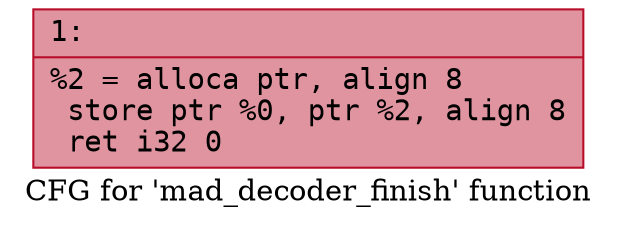 digraph "CFG for 'mad_decoder_finish' function" {
	label="CFG for 'mad_decoder_finish' function";

	Node0x600000a31fe0 [shape=record,color="#b70d28ff", style=filled, fillcolor="#b70d2870" fontname="Courier",label="{1:\l|  %2 = alloca ptr, align 8\l  store ptr %0, ptr %2, align 8\l  ret i32 0\l}"];
}
